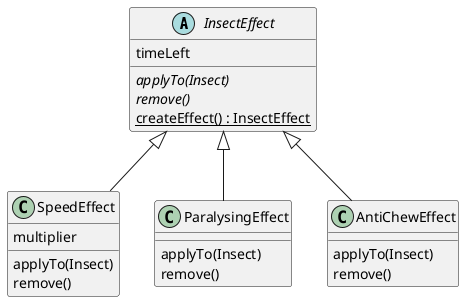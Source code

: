 @startuml InsectEffect/classes

abstract InsectEffect {
    timeLeft
    {abstract} applyTo(Insect)
    {abstract} remove()
    {static} createEffect() : InsectEffect
}

class SpeedEffect {
    multiplier
    applyTo(Insect)
    remove()
}
class ParalysingEffect{
    applyTo(Insect)
    remove()
}
class AntiChewEffect{
    applyTo(Insect)
    remove()
}


InsectEffect <|-- SpeedEffect
InsectEffect <|-- ParalysingEffect
InsectEffect <|-- AntiChewEffect